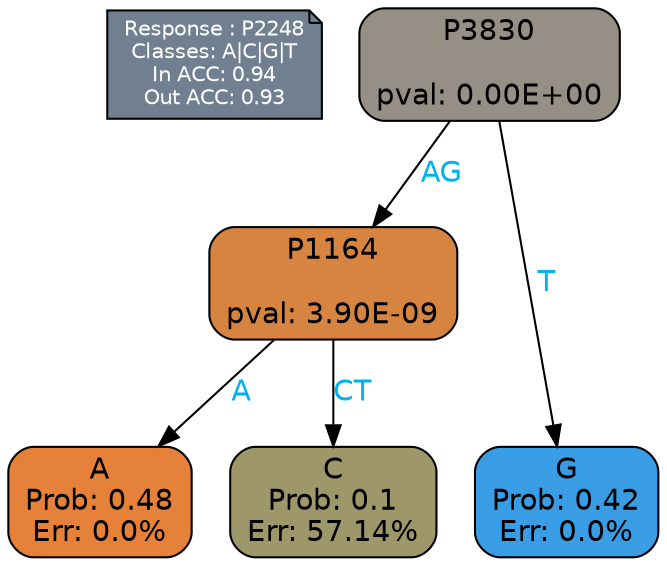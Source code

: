 digraph Tree {
node [shape=box, style="filled, rounded", color="black", fontname=helvetica] ;
graph [ranksep=equally, splines=polylines, bgcolor=transparent, dpi=600] ;
edge [fontname=helvetica] ;
LEGEND [label="Response : P2248
Classes: A|C|G|T
In ACC: 0.94
Out ACC: 0.93
",shape=note,align=left,style=filled,fillcolor="slategray",fontcolor="white",fontsize=10];1 [label="P3830

pval: 0.00E+00", fillcolor="#958f86"] ;
2 [label="P1164

pval: 3.90E-09", fillcolor="#d88441"] ;
3 [label="A
Prob: 0.48
Err: 0.0%", fillcolor="#e58139"] ;
4 [label="C
Prob: 0.1
Err: 57.14%", fillcolor="#9d976a"] ;
5 [label="G
Prob: 0.42
Err: 0.0%", fillcolor="#399de5"] ;
1 -> 2 [label="AG",fontcolor=deepskyblue2] ;
1 -> 5 [label="T",fontcolor=deepskyblue2] ;
2 -> 3 [label="A",fontcolor=deepskyblue2] ;
2 -> 4 [label="CT",fontcolor=deepskyblue2] ;
{rank = same; 3;4;5;}{rank = same; LEGEND;1;}}